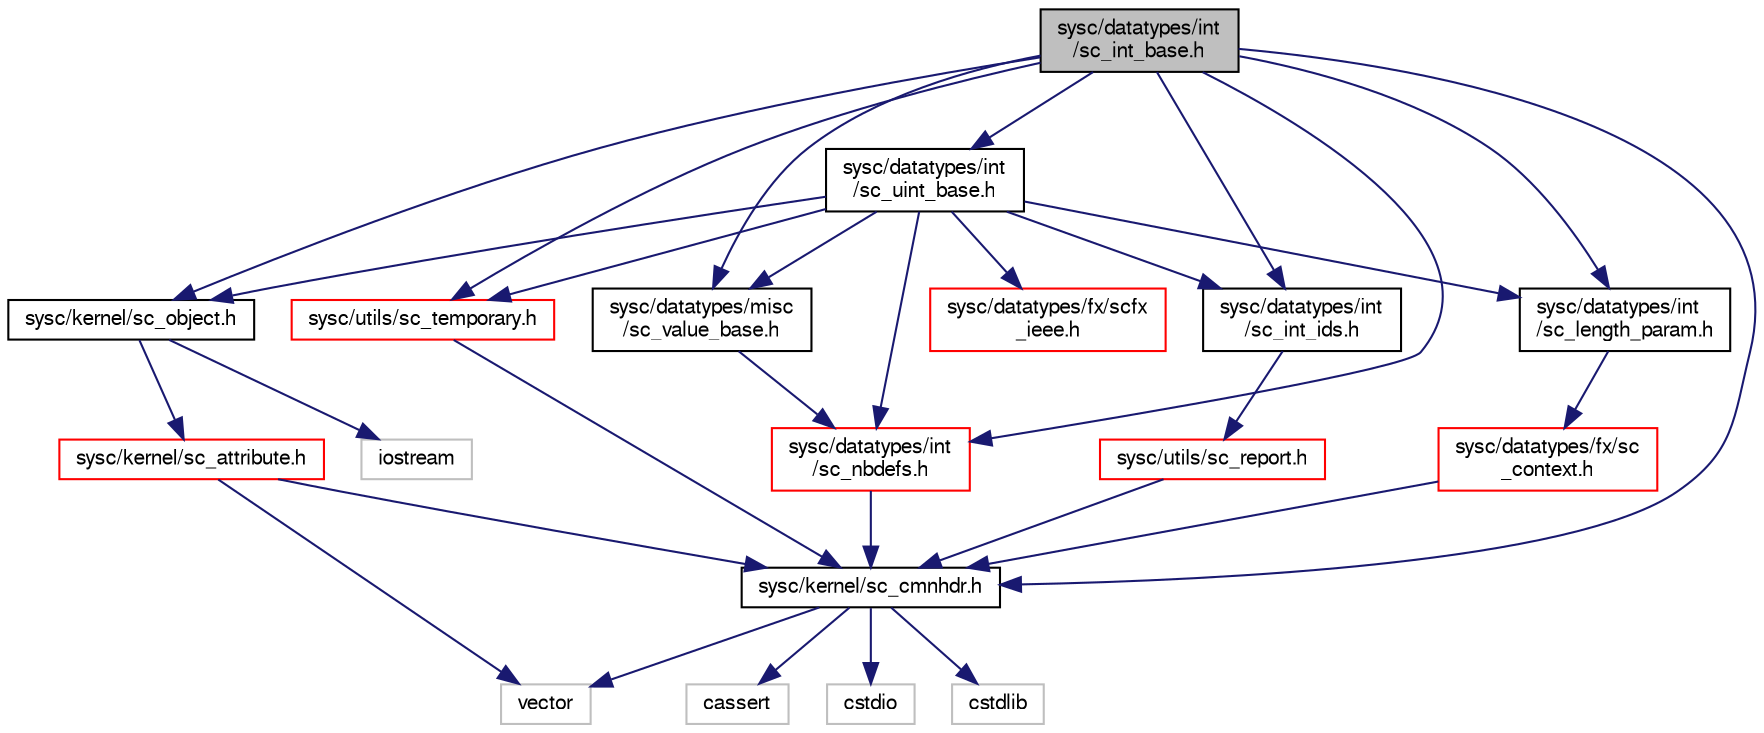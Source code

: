 digraph "sysc/datatypes/int/sc_int_base.h"
{
  edge [fontname="FreeSans",fontsize="10",labelfontname="FreeSans",labelfontsize="10"];
  node [fontname="FreeSans",fontsize="10",shape=record];
  Node0 [label="sysc/datatypes/int\l/sc_int_base.h",height=0.2,width=0.4,color="black", fillcolor="grey75", style="filled", fontcolor="black"];
  Node0 -> Node1 [color="midnightblue",fontsize="10",style="solid",fontname="FreeSans"];
  Node1 [label="sysc/kernel/sc_cmnhdr.h",height=0.2,width=0.4,color="black", fillcolor="white", style="filled",URL="$a00224.html"];
  Node1 -> Node2 [color="midnightblue",fontsize="10",style="solid",fontname="FreeSans"];
  Node2 [label="cassert",height=0.2,width=0.4,color="grey75", fillcolor="white", style="filled"];
  Node1 -> Node3 [color="midnightblue",fontsize="10",style="solid",fontname="FreeSans"];
  Node3 [label="cstdio",height=0.2,width=0.4,color="grey75", fillcolor="white", style="filled"];
  Node1 -> Node4 [color="midnightblue",fontsize="10",style="solid",fontname="FreeSans"];
  Node4 [label="cstdlib",height=0.2,width=0.4,color="grey75", fillcolor="white", style="filled"];
  Node1 -> Node5 [color="midnightblue",fontsize="10",style="solid",fontname="FreeSans"];
  Node5 [label="vector",height=0.2,width=0.4,color="grey75", fillcolor="white", style="filled"];
  Node0 -> Node6 [color="midnightblue",fontsize="10",style="solid",fontname="FreeSans"];
  Node6 [label="sysc/kernel/sc_object.h",height=0.2,width=0.4,color="black", fillcolor="white", style="filled",URL="$a00281.html"];
  Node6 -> Node7 [color="midnightblue",fontsize="10",style="solid",fontname="FreeSans"];
  Node7 [label="sysc/kernel/sc_attribute.h",height=0.2,width=0.4,color="red", fillcolor="white", style="filled",URL="$a00221.html"];
  Node7 -> Node5 [color="midnightblue",fontsize="10",style="solid",fontname="FreeSans"];
  Node7 -> Node1 [color="midnightblue",fontsize="10",style="solid",fontname="FreeSans"];
  Node6 -> Node9 [color="midnightblue",fontsize="10",style="solid",fontname="FreeSans"];
  Node9 [label="iostream",height=0.2,width=0.4,color="grey75", fillcolor="white", style="filled"];
  Node0 -> Node10 [color="midnightblue",fontsize="10",style="solid",fontname="FreeSans"];
  Node10 [label="sysc/datatypes/misc\l/sc_value_base.h",height=0.2,width=0.4,color="black", fillcolor="white", style="filled",URL="$a00218.html"];
  Node10 -> Node11 [color="midnightblue",fontsize="10",style="solid",fontname="FreeSans"];
  Node11 [label="sysc/datatypes/int\l/sc_nbdefs.h",height=0.2,width=0.4,color="red", fillcolor="white", style="filled",URL="$a00194.html"];
  Node11 -> Node1 [color="midnightblue",fontsize="10",style="solid",fontname="FreeSans"];
  Node0 -> Node15 [color="midnightblue",fontsize="10",style="solid",fontname="FreeSans"];
  Node15 [label="sysc/datatypes/int\l/sc_int_ids.h",height=0.2,width=0.4,color="black", fillcolor="white", style="filled",URL="$a00188.html"];
  Node15 -> Node16 [color="midnightblue",fontsize="10",style="solid",fontname="FreeSans"];
  Node16 [label="sysc/utils/sc_report.h",height=0.2,width=0.4,color="red", fillcolor="white", style="filled",URL="$a00374.html"];
  Node16 -> Node1 [color="midnightblue",fontsize="10",style="solid",fontname="FreeSans"];
  Node0 -> Node19 [color="midnightblue",fontsize="10",style="solid",fontname="FreeSans"];
  Node19 [label="sysc/datatypes/int\l/sc_length_param.h",height=0.2,width=0.4,color="black", fillcolor="white", style="filled",URL="$a00191.html"];
  Node19 -> Node20 [color="midnightblue",fontsize="10",style="solid",fontname="FreeSans"];
  Node20 [label="sysc/datatypes/fx/sc\l_context.h",height=0.2,width=0.4,color="red", fillcolor="white", style="filled",URL="$a00113.html"];
  Node20 -> Node1 [color="midnightblue",fontsize="10",style="solid",fontname="FreeSans"];
  Node0 -> Node11 [color="midnightblue",fontsize="10",style="solid",fontname="FreeSans"];
  Node0 -> Node45 [color="midnightblue",fontsize="10",style="solid",fontname="FreeSans"];
  Node45 [label="sysc/datatypes/int\l/sc_uint_base.h",height=0.2,width=0.4,color="black", fillcolor="white", style="filled",URL="$a00209.html"];
  Node45 -> Node6 [color="midnightblue",fontsize="10",style="solid",fontname="FreeSans"];
  Node45 -> Node10 [color="midnightblue",fontsize="10",style="solid",fontname="FreeSans"];
  Node45 -> Node15 [color="midnightblue",fontsize="10",style="solid",fontname="FreeSans"];
  Node45 -> Node19 [color="midnightblue",fontsize="10",style="solid",fontname="FreeSans"];
  Node45 -> Node11 [color="midnightblue",fontsize="10",style="solid",fontname="FreeSans"];
  Node45 -> Node33 [color="midnightblue",fontsize="10",style="solid",fontname="FreeSans"];
  Node33 [label="sysc/datatypes/fx/scfx\l_ieee.h",height=0.2,width=0.4,color="red", fillcolor="white", style="filled",URL="$a00152.html"];
  Node45 -> Node46 [color="midnightblue",fontsize="10",style="solid",fontname="FreeSans"];
  Node46 [label="sysc/utils/sc_temporary.h",height=0.2,width=0.4,color="red", fillcolor="white", style="filled",URL="$a00389.html"];
  Node46 -> Node1 [color="midnightblue",fontsize="10",style="solid",fontname="FreeSans"];
  Node0 -> Node46 [color="midnightblue",fontsize="10",style="solid",fontname="FreeSans"];
}
